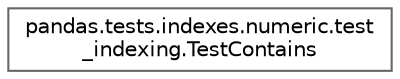 digraph "Graphical Class Hierarchy"
{
 // LATEX_PDF_SIZE
  bgcolor="transparent";
  edge [fontname=Helvetica,fontsize=10,labelfontname=Helvetica,labelfontsize=10];
  node [fontname=Helvetica,fontsize=10,shape=box,height=0.2,width=0.4];
  rankdir="LR";
  Node0 [id="Node000000",label="pandas.tests.indexes.numeric.test\l_indexing.TestContains",height=0.2,width=0.4,color="grey40", fillcolor="white", style="filled",URL="$d1/d03/classpandas_1_1tests_1_1indexes_1_1numeric_1_1test__indexing_1_1TestContains.html",tooltip=" "];
}
